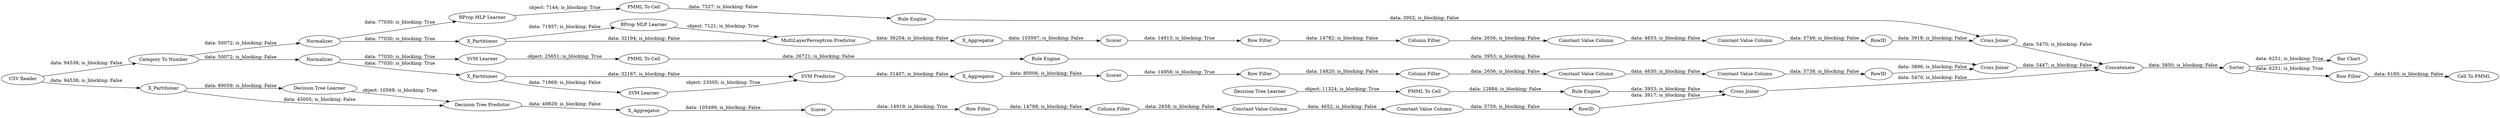 digraph {
	"9095402858527496644_58" [label="Category To Number"]
	"-2972040315724602650_290" [label="Constant Value Column"]
	"-4411277439274503284_9" [label="Row Filter"]
	"6301686058417501105_39" [label=Scorer]
	"-7333333501677755891_40" [label=Normalizer]
	"7420116474123352650_294" [label="Column Filter"]
	"-3801265552911682207_38" [label="Cross Joiner"]
	"-695671951643705508_34" [label="Rule Engine"]
	"-7333333501677755891_2" [label=X_Partitioner]
	"-3801265552911682207_31" [label="RProp MLP Learner"]
	"9095402858527496644_59" [label="Bar Chart"]
	"-695671951643705508_33" [label="Decision Tree Learner"]
	"-3801265552911682207_2" [label=X_Partitioner]
	"-3801265552911682207_32" [label="MultiLayerPerceptron Predictor"]
	"6301686058417501105_32" [label="Decision Tree Predictor"]
	"-2972040315724602650_292" [label="Constant Value Column"]
	"7420116474123352650_292" [label="Constant Value Column"]
	"9095402858527496644_63" [label="CSV Reader"]
	"-4411277439274503284_294" [label="Column Filter"]
	"8278817757985319921_35" [label="Rule Engine"]
	"-4181194219301442486_34" [label="Rule Engine"]
	"-7333333501677755891_32" [label="SVM Predictor"]
	"7420116474123352650_9" [label="Row Filter"]
	"-7333333501677755891_39" [label="Cross Joiner"]
	"-4411277439274503284_290" [label="Constant Value Column"]
	"9095402858527496644_53" [label="Row Filter"]
	"-4181194219301442486_22" [label="PMML To Cell"]
	"7420116474123352650_293" [label=RowID]
	"-695671951643705508_28" [label="PMML To Cell"]
	"6301686058417501105_38" [label="Cross Joiner"]
	"8278817757985319921_34" [label="PMML To Cell"]
	"6301686058417501105_7" [label=X_Aggregator]
	"-4411277439274503284_293" [label=RowID]
	"6301686058417501105_31" [label="Decision Tree Learner"]
	"9095402858527496644_60" [label=Concatenate]
	"-4411277439274503284_292" [label="Constant Value Column"]
	"-2972040315724602650_294" [label="Column Filter"]
	"8278817757985319921_33" [label="SVM Learner"]
	"-2972040315724602650_293" [label=RowID]
	"-2972040315724602650_9" [label="Row Filter"]
	"-4181194219301442486_35" [label="RProp MLP Learner"]
	"6301686058417501105_2" [label=X_Partitioner]
	"-7333333501677755891_41" [label=Scorer]
	"9095402858527496644_54" [label="Cell To PMML"]
	"-7333333501677755891_31" [label="SVM Learner"]
	"7420116474123352650_290" [label="Constant Value Column"]
	"-3801265552911682207_40" [label=Scorer]
	"-3801265552911682207_7" [label=X_Aggregator]
	"-7333333501677755891_7" [label=X_Aggregator]
	"9095402858527496644_52" [label=Sorter]
	"-3801265552911682207_39" [label=Normalizer]
	"-7333333501677755891_40" -> "8278817757985319921_33" [label="data: 77030; is_blocking: True"]
	"-3801265552911682207_2" -> "-3801265552911682207_32" [label="data: 32194; is_blocking: False"]
	"9095402858527496644_53" -> "9095402858527496644_54" [label="data: 6160; is_blocking: False"]
	"-3801265552911682207_32" -> "-3801265552911682207_7" [label="data: 36204; is_blocking: False"]
	"-695671951643705508_28" -> "-695671951643705508_34" [label="data: 12884; is_blocking: False"]
	"9095402858527496644_63" -> "9095402858527496644_58" [label="data: 94538; is_blocking: False"]
	"-2972040315724602650_294" -> "-2972040315724602650_290" [label="data: 2656; is_blocking: False"]
	"9095402858527496644_63" -> "6301686058417501105_2" [label="data: 94538; is_blocking: False"]
	"9095402858527496644_52" -> "9095402858527496644_53" [label="data: 6251; is_blocking: True"]
	"7420116474123352650_9" -> "7420116474123352650_294" [label="data: 14788; is_blocking: False"]
	"6301686058417501105_7" -> "6301686058417501105_39" [label="data: 105499; is_blocking: False"]
	"-7333333501677755891_2" -> "-7333333501677755891_31" [label="data: 71869; is_blocking: False"]
	"-3801265552911682207_39" -> "-4181194219301442486_35" [label="data: 77030; is_blocking: True"]
	"-3801265552911682207_39" -> "-3801265552911682207_2" [label="data: 77030; is_blocking: True"]
	"9095402858527496644_58" -> "-7333333501677755891_40" [label="data: 50072; is_blocking: False"]
	"-695671951643705508_33" -> "-695671951643705508_28" [label="object: 11324; is_blocking: True"]
	"-7333333501677755891_39" -> "9095402858527496644_60" [label="data: 5447; is_blocking: False"]
	"-4411277439274503284_293" -> "-7333333501677755891_39" [label="data: 3896; is_blocking: False"]
	"-4181194219301442486_22" -> "-4181194219301442486_34" [label="data: 7527; is_blocking: False"]
	"6301686058417501105_39" -> "7420116474123352650_9" [label="data: 14919; is_blocking: True"]
	"-2972040315724602650_292" -> "-2972040315724602650_293" [label="data: 5749; is_blocking: False"]
	"-2972040315724602650_290" -> "-2972040315724602650_292" [label="data: 4653; is_blocking: False"]
	"6301686058417501105_38" -> "9095402858527496644_60" [label="data: 5470; is_blocking: False"]
	"-695671951643705508_34" -> "6301686058417501105_38" [label="data: 3953; is_blocking: False"]
	"-2972040315724602650_293" -> "-3801265552911682207_38" [label="data: 3918; is_blocking: False"]
	"-3801265552911682207_2" -> "-3801265552911682207_31" [label="data: 71957; is_blocking: False"]
	"-4411277439274503284_290" -> "-4411277439274503284_292" [label="data: 4630; is_blocking: False"]
	"-3801265552911682207_31" -> "-3801265552911682207_32" [label="object: 7121; is_blocking: True"]
	"-4411277439274503284_294" -> "-4411277439274503284_290" [label="data: 2656; is_blocking: False"]
	"7420116474123352650_292" -> "7420116474123352650_293" [label="data: 5750; is_blocking: False"]
	"7420116474123352650_293" -> "6301686058417501105_38" [label="data: 3917; is_blocking: False"]
	"-7333333501677755891_2" -> "-7333333501677755891_32" [label="data: 32167; is_blocking: False"]
	"-7333333501677755891_32" -> "-7333333501677755891_7" [label="data: 31407; is_blocking: False"]
	"7420116474123352650_294" -> "7420116474123352650_290" [label="data: 2658; is_blocking: False"]
	"6301686058417501105_2" -> "6301686058417501105_31" [label="data: 89059; is_blocking: False"]
	"-7333333501677755891_40" -> "-7333333501677755891_2" [label="data: 77030; is_blocking: True"]
	"8278817757985319921_33" -> "8278817757985319921_34" [label="object: 25651; is_blocking: True"]
	"-3801265552911682207_40" -> "-2972040315724602650_9" [label="data: 14913; is_blocking: True"]
	"9095402858527496644_52" -> "9095402858527496644_59" [label="data: 6251; is_blocking: True"]
	"6301686058417501105_32" -> "6301686058417501105_7" [label="data: 49829; is_blocking: False"]
	"8278817757985319921_34" -> "8278817757985319921_35" [label="data: 26721; is_blocking: False"]
	"-3801265552911682207_7" -> "-3801265552911682207_40" [label="data: 103597; is_blocking: False"]
	"-7333333501677755891_7" -> "-7333333501677755891_41" [label="data: 80006; is_blocking: False"]
	"-4181194219301442486_34" -> "-3801265552911682207_38" [label="data: 3952; is_blocking: False"]
	"8278817757985319921_35" -> "-7333333501677755891_39" [label="data: 3953; is_blocking: False"]
	"-3801265552911682207_38" -> "9095402858527496644_60" [label="data: 5470; is_blocking: False"]
	"-4411277439274503284_9" -> "-4411277439274503284_294" [label="data: 14820; is_blocking: False"]
	"-7333333501677755891_31" -> "-7333333501677755891_32" [label="object: 23505; is_blocking: True"]
	"-4181194219301442486_35" -> "-4181194219301442486_22" [label="object: 7144; is_blocking: True"]
	"-4411277439274503284_292" -> "-4411277439274503284_293" [label="data: 5738; is_blocking: False"]
	"7420116474123352650_290" -> "7420116474123352650_292" [label="data: 4652; is_blocking: False"]
	"-7333333501677755891_41" -> "-4411277439274503284_9" [label="data: 14958; is_blocking: True"]
	"6301686058417501105_31" -> "6301686058417501105_32" [label="object: 10569; is_blocking: True"]
	"6301686058417501105_2" -> "6301686058417501105_32" [label="data: 45005; is_blocking: False"]
	"-2972040315724602650_9" -> "-2972040315724602650_294" [label="data: 14782; is_blocking: False"]
	"9095402858527496644_58" -> "-3801265552911682207_39" [label="data: 50072; is_blocking: False"]
	"9095402858527496644_60" -> "9095402858527496644_52" [label="data: 5850; is_blocking: False"]
	rankdir=LR
}
